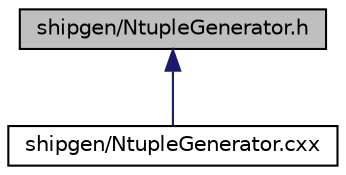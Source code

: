 digraph "shipgen/NtupleGenerator.h"
{
 // LATEX_PDF_SIZE
  edge [fontname="Helvetica",fontsize="10",labelfontname="Helvetica",labelfontsize="10"];
  node [fontname="Helvetica",fontsize="10",shape=record];
  Node1 [label="shipgen/NtupleGenerator.h",height=0.2,width=0.4,color="black", fillcolor="grey75", style="filled", fontcolor="black",tooltip=" "];
  Node1 -> Node2 [dir="back",color="midnightblue",fontsize="10",style="solid",fontname="Helvetica"];
  Node2 [label="shipgen/NtupleGenerator.cxx",height=0.2,width=0.4,color="black", fillcolor="white", style="filled",URL="$NtupleGenerator_8cxx.html",tooltip=" "];
}

